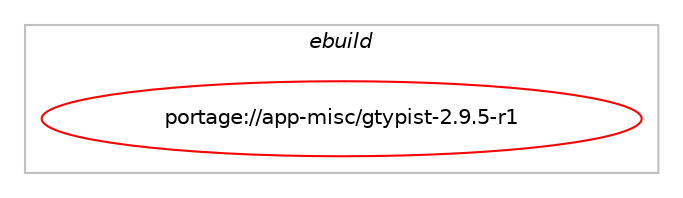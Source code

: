 digraph prolog {

# *************
# Graph options
# *************

newrank=true;
concentrate=true;
compound=true;
graph [rankdir=LR,fontname=Helvetica,fontsize=10,ranksep=1.5];#, ranksep=2.5, nodesep=0.2];
edge  [arrowhead=vee];
node  [fontname=Helvetica,fontsize=10];

# **********
# The ebuild
# **********

subgraph cluster_leftcol {
color=gray;
label=<<i>ebuild</i>>;
id [label="portage://app-misc/gtypist-2.9.5-r1", color=red, width=4, href="../app-misc/gtypist-2.9.5-r1.svg"];
}

# ****************
# The dependencies
# ****************

subgraph cluster_midcol {
color=gray;
label=<<i>dependencies</i>>;
subgraph cluster_compile {
fillcolor="#eeeeee";
style=filled;
label=<<i>compile</i>>;
# *** BEGIN UNKNOWN DEPENDENCY TYPE (TODO) ***
# id -> equal(use_conditional_group(positive,emacs,portage://app-misc/gtypist-2.9.5-r1,[package_dependency(portage://app-misc/gtypist-2.9.5-r1,install,no,app-editors,emacs,greaterequal,[23.1,,,23.1],any_different_slot,[])]))
# *** END UNKNOWN DEPENDENCY TYPE (TODO) ***

# *** BEGIN UNKNOWN DEPENDENCY TYPE (TODO) ***
# id -> equal(use_conditional_group(positive,xemacs,portage://app-misc/gtypist-2.9.5-r1,[use_conditional_group(negative,emacs,portage://app-misc/gtypist-2.9.5-r1,[package_dependency(portage://app-misc/gtypist-2.9.5-r1,install,no,app-editors,xemacs,none,[,,],[],[]),package_dependency(portage://app-misc/gtypist-2.9.5-r1,install,no,app-xemacs,fsf-compat,none,[,,],[],[])])]))
# *** END UNKNOWN DEPENDENCY TYPE (TODO) ***

# *** BEGIN UNKNOWN DEPENDENCY TYPE (TODO) ***
# id -> equal(package_dependency(portage://app-misc/gtypist-2.9.5-r1,install,no,sys-libs,ncurses,greaterequal,[5.2,,,5.2],[slot(0),equal],[]))
# *** END UNKNOWN DEPENDENCY TYPE (TODO) ***

}
subgraph cluster_compileandrun {
fillcolor="#eeeeee";
style=filled;
label=<<i>compile and run</i>>;
}
subgraph cluster_run {
fillcolor="#eeeeee";
style=filled;
label=<<i>run</i>>;
# *** BEGIN UNKNOWN DEPENDENCY TYPE (TODO) ***
# id -> equal(use_conditional_group(positive,emacs,portage://app-misc/gtypist-2.9.5-r1,[package_dependency(portage://app-misc/gtypist-2.9.5-r1,run,no,app-editors,emacs,greaterequal,[23.1,,,23.1],any_different_slot,[])]))
# *** END UNKNOWN DEPENDENCY TYPE (TODO) ***

# *** BEGIN UNKNOWN DEPENDENCY TYPE (TODO) ***
# id -> equal(use_conditional_group(positive,xemacs,portage://app-misc/gtypist-2.9.5-r1,[use_conditional_group(negative,emacs,portage://app-misc/gtypist-2.9.5-r1,[package_dependency(portage://app-misc/gtypist-2.9.5-r1,run,no,app-editors,xemacs,none,[,,],[],[]),package_dependency(portage://app-misc/gtypist-2.9.5-r1,run,no,app-xemacs,fsf-compat,none,[,,],[],[])])]))
# *** END UNKNOWN DEPENDENCY TYPE (TODO) ***

# *** BEGIN UNKNOWN DEPENDENCY TYPE (TODO) ***
# id -> equal(package_dependency(portage://app-misc/gtypist-2.9.5-r1,run,no,sys-libs,ncurses,greaterequal,[5.2,,,5.2],[slot(0),equal],[]))
# *** END UNKNOWN DEPENDENCY TYPE (TODO) ***

}
}

# **************
# The candidates
# **************

subgraph cluster_choices {
rank=same;
color=gray;
label=<<i>candidates</i>>;

}

}
